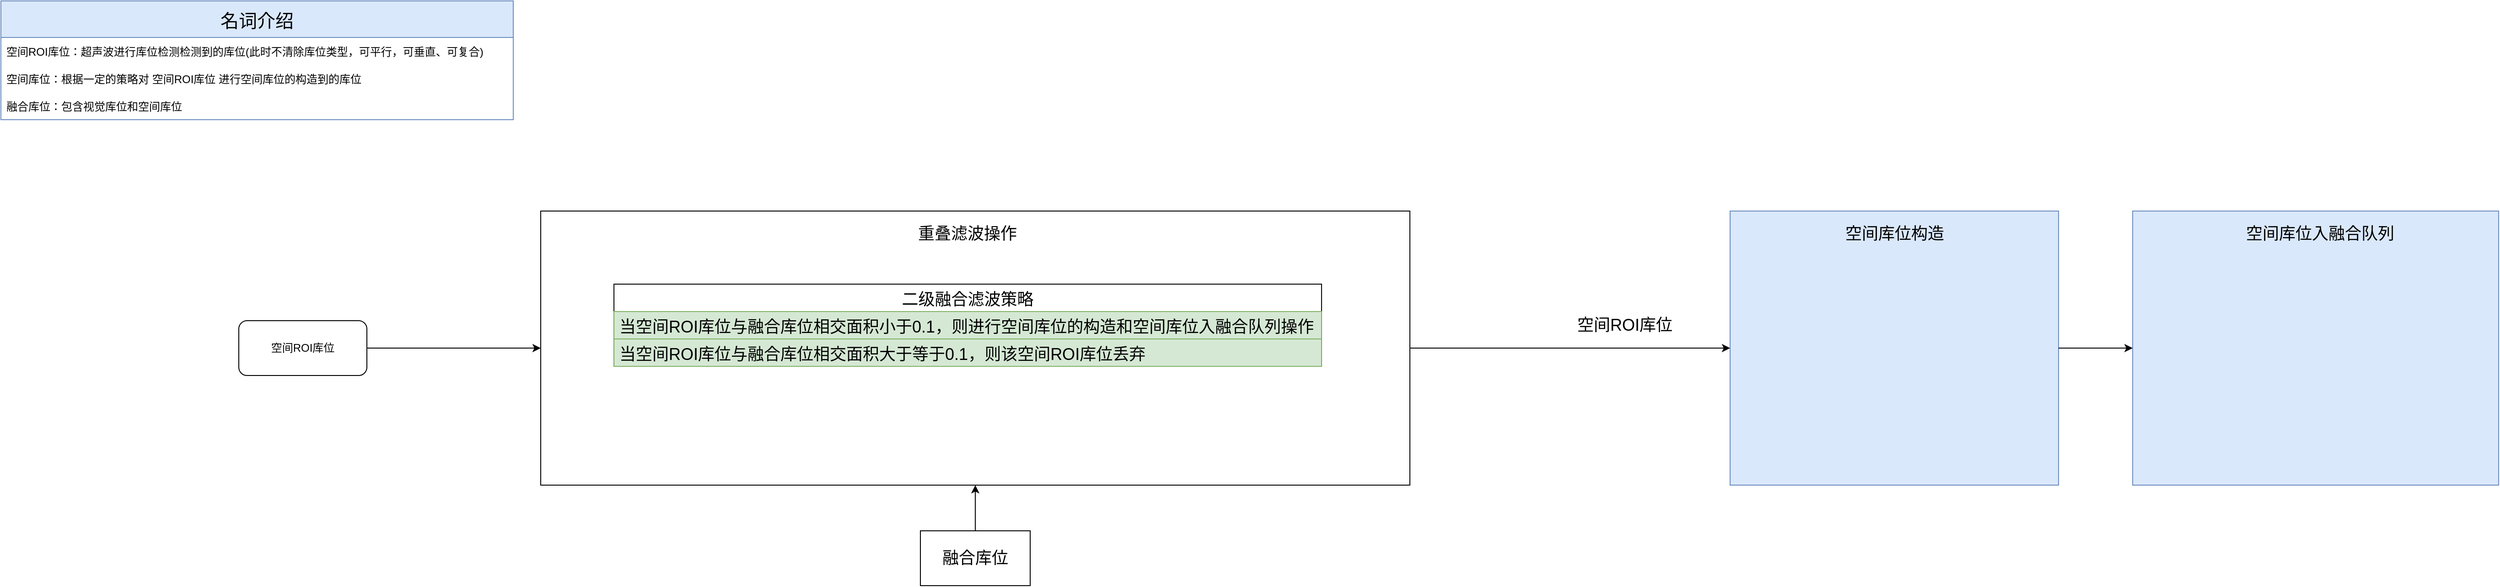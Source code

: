<mxfile version="16.2.4" type="github">
  <diagram id="cVR37ZmWGLsnPl2WjFdK" name="第 1 页">
    <mxGraphModel dx="1483" dy="766" grid="1" gridSize="10" guides="1" tooltips="1" connect="1" arrows="1" fold="1" page="1" pageScale="1" pageWidth="827" pageHeight="1169" math="0" shadow="0">
      <root>
        <mxCell id="0" />
        <mxCell id="1" parent="0" />
        <mxCell id="-53x6ZhHskoMFxqWoibM-1" value="名词介绍" style="swimlane;fontStyle=0;childLayout=stackLayout;horizontal=1;startSize=40;horizontalStack=0;resizeParent=1;resizeParentMax=0;resizeLast=0;collapsible=1;marginBottom=0;fillColor=#dae8fc;strokeColor=#6c8ebf;fontSize=20;" parent="1" vertex="1">
          <mxGeometry x="110" y="370" width="560" height="130" as="geometry" />
        </mxCell>
        <mxCell id="-53x6ZhHskoMFxqWoibM-2" value="空间ROI库位：超声波进行库位检测检测到的库位(此时不清除库位类型，可平行，可垂直、可复合)" style="text;strokeColor=none;fillColor=none;align=left;verticalAlign=middle;spacingLeft=4;spacingRight=4;overflow=hidden;points=[[0,0.5],[1,0.5]];portConstraint=eastwest;rotatable=0;fontStyle=0" parent="-53x6ZhHskoMFxqWoibM-1" vertex="1">
          <mxGeometry y="40" width="560" height="30" as="geometry" />
        </mxCell>
        <mxCell id="-53x6ZhHskoMFxqWoibM-5" value="空间库位：根据一定的策略对 空间ROI库位 进行空间库位的构造到的库位" style="text;strokeColor=none;fillColor=none;align=left;verticalAlign=middle;spacingLeft=4;spacingRight=4;overflow=hidden;points=[[0,0.5],[1,0.5]];portConstraint=eastwest;rotatable=0;fontStyle=0" parent="-53x6ZhHskoMFxqWoibM-1" vertex="1">
          <mxGeometry y="70" width="560" height="30" as="geometry" />
        </mxCell>
        <mxCell id="-53x6ZhHskoMFxqWoibM-4" value="融合库位：包含视觉库位和空间库位" style="text;strokeColor=none;fillColor=none;align=left;verticalAlign=middle;spacingLeft=4;spacingRight=4;overflow=hidden;points=[[0,0.5],[1,0.5]];portConstraint=eastwest;rotatable=0;" parent="-53x6ZhHskoMFxqWoibM-1" vertex="1">
          <mxGeometry y="100" width="560" height="30" as="geometry" />
        </mxCell>
        <mxCell id="vag5pzR2IlvkHYRFwE1v-5" value="" style="group" parent="1" vertex="1" connectable="0">
          <mxGeometry x="700" y="600" width="950" height="300" as="geometry" />
        </mxCell>
        <mxCell id="vag5pzR2IlvkHYRFwE1v-3" value="" style="rounded=0;whiteSpace=wrap;html=1;fontSize=18;" parent="vag5pzR2IlvkHYRFwE1v-5" vertex="1">
          <mxGeometry width="950" height="300" as="geometry" />
        </mxCell>
        <mxCell id="vag5pzR2IlvkHYRFwE1v-4" value="重叠滤波操作" style="text;html=1;strokeColor=none;fillColor=none;align=center;verticalAlign=middle;whiteSpace=wrap;rounded=0;fontSize=18;" parent="vag5pzR2IlvkHYRFwE1v-5" vertex="1">
          <mxGeometry x="248.231" y="10" width="437.046" height="30" as="geometry" />
        </mxCell>
        <mxCell id="vag5pzR2IlvkHYRFwE1v-27" value="二级融合滤波策略" style="swimlane;fontStyle=0;childLayout=stackLayout;horizontal=1;startSize=30;horizontalStack=0;resizeParent=1;resizeParentMax=0;resizeLast=0;collapsible=1;marginBottom=0;fontSize=18;" parent="vag5pzR2IlvkHYRFwE1v-5" vertex="1">
          <mxGeometry x="80.046" y="80" width="773.414" height="90" as="geometry" />
        </mxCell>
        <mxCell id="vag5pzR2IlvkHYRFwE1v-28" value="当空间ROI库位与融合库位相交面积小于0.1，则进行空间库位的构造和空间库位入融合队列操作" style="text;strokeColor=#82b366;fillColor=#d5e8d4;align=left;verticalAlign=middle;spacingLeft=4;spacingRight=4;overflow=hidden;points=[[0,0.5],[1,0.5]];portConstraint=eastwest;rotatable=0;fontSize=18;" parent="vag5pzR2IlvkHYRFwE1v-27" vertex="1">
          <mxGeometry y="30" width="773.414" height="30" as="geometry" />
        </mxCell>
        <mxCell id="vag5pzR2IlvkHYRFwE1v-29" value="当空间ROI库位与融合库位相交面积大于等于0.1，则该空间ROI库位丢弃" style="text;strokeColor=#82b366;fillColor=#d5e8d4;align=left;verticalAlign=middle;spacingLeft=4;spacingRight=4;overflow=hidden;points=[[0,0.5],[1,0.5]];portConstraint=eastwest;rotatable=0;fontSize=18;" parent="vag5pzR2IlvkHYRFwE1v-27" vertex="1">
          <mxGeometry y="60" width="773.414" height="30" as="geometry" />
        </mxCell>
        <mxCell id="vag5pzR2IlvkHYRFwE1v-9" value="" style="group" parent="1" vertex="1" connectable="0">
          <mxGeometry x="2000" y="600" width="359" height="300" as="geometry" />
        </mxCell>
        <mxCell id="vag5pzR2IlvkHYRFwE1v-7" value="" style="rounded=0;whiteSpace=wrap;html=1;fontSize=18;fillColor=#dae8fc;strokeColor=#6c8ebf;" parent="vag5pzR2IlvkHYRFwE1v-9" vertex="1">
          <mxGeometry width="359" height="300" as="geometry" />
        </mxCell>
        <mxCell id="vag5pzR2IlvkHYRFwE1v-8" value="空间库位构造" style="text;html=1;strokeColor=none;fillColor=none;align=center;verticalAlign=middle;whiteSpace=wrap;rounded=0;fontSize=18;" parent="vag5pzR2IlvkHYRFwE1v-9" vertex="1">
          <mxGeometry x="89.5" y="10" width="180" height="30" as="geometry" />
        </mxCell>
        <mxCell id="vag5pzR2IlvkHYRFwE1v-22" value="" style="endArrow=classic;html=1;rounded=0;fontSize=18;exitX=1;exitY=0.5;exitDx=0;exitDy=0;entryX=0;entryY=0.5;entryDx=0;entryDy=0;" parent="1" source="vag5pzR2IlvkHYRFwE1v-3" target="vag5pzR2IlvkHYRFwE1v-7" edge="1">
          <mxGeometry width="50" height="50" relative="1" as="geometry">
            <mxPoint x="1020" y="1100" as="sourcePoint" />
            <mxPoint x="1070" y="1050" as="targetPoint" />
          </mxGeometry>
        </mxCell>
        <mxCell id="vag5pzR2IlvkHYRFwE1v-23" value="空间ROI库位" style="text;html=1;strokeColor=none;fillColor=none;align=center;verticalAlign=middle;whiteSpace=wrap;rounded=0;fontSize=18;" parent="1" vertex="1">
          <mxGeometry x="1830" y="710" width="110" height="30" as="geometry" />
        </mxCell>
        <mxCell id="vag5pzR2IlvkHYRFwE1v-24" value="" style="group" parent="1" vertex="1" connectable="0">
          <mxGeometry x="2440" y="600" width="400" height="300" as="geometry" />
        </mxCell>
        <mxCell id="vag5pzR2IlvkHYRFwE1v-11" value="" style="rounded=0;whiteSpace=wrap;html=1;fontSize=18;fillColor=#dae8fc;strokeColor=#6c8ebf;" parent="vag5pzR2IlvkHYRFwE1v-24" vertex="1">
          <mxGeometry width="400" height="300" as="geometry" />
        </mxCell>
        <mxCell id="vag5pzR2IlvkHYRFwE1v-12" value="空间库位入融合队列" style="text;html=1;strokeColor=none;fillColor=none;align=center;verticalAlign=middle;whiteSpace=wrap;rounded=0;fontSize=18;" parent="vag5pzR2IlvkHYRFwE1v-24" vertex="1">
          <mxGeometry x="90" y="10" width="230" height="30" as="geometry" />
        </mxCell>
        <mxCell id="vag5pzR2IlvkHYRFwE1v-26" style="edgeStyle=orthogonalEdgeStyle;rounded=0;orthogonalLoop=1;jettySize=auto;html=1;fontSize=18;" parent="1" source="vag5pzR2IlvkHYRFwE1v-25" target="vag5pzR2IlvkHYRFwE1v-3" edge="1">
          <mxGeometry relative="1" as="geometry" />
        </mxCell>
        <mxCell id="vag5pzR2IlvkHYRFwE1v-25" value="融合库位" style="rounded=0;whiteSpace=wrap;html=1;fontSize=18;" parent="1" vertex="1">
          <mxGeometry x="1115" y="950" width="120" height="60" as="geometry" />
        </mxCell>
        <mxCell id="vag5pzR2IlvkHYRFwE1v-32" value="" style="endArrow=classic;html=1;rounded=0;fontSize=18;exitX=1;exitY=0.5;exitDx=0;exitDy=0;" parent="1" source="vag5pzR2IlvkHYRFwE1v-7" target="vag5pzR2IlvkHYRFwE1v-11" edge="1">
          <mxGeometry width="50" height="50" relative="1" as="geometry">
            <mxPoint x="2580" y="1080" as="sourcePoint" />
            <mxPoint x="2630" y="1030" as="targetPoint" />
          </mxGeometry>
        </mxCell>
        <mxCell id="wFFDldKNsyOkt9aesf2Q-3" value="" style="group" vertex="1" connectable="0" parent="1">
          <mxGeometry x="370" y="720" width="140" height="60" as="geometry" />
        </mxCell>
        <mxCell id="wFFDldKNsyOkt9aesf2Q-1" value="" style="rounded=1;whiteSpace=wrap;html=1;" vertex="1" parent="wFFDldKNsyOkt9aesf2Q-3">
          <mxGeometry width="140" height="60" as="geometry" />
        </mxCell>
        <mxCell id="wFFDldKNsyOkt9aesf2Q-2" value="空间ROI库位" style="text;html=1;strokeColor=none;fillColor=none;align=center;verticalAlign=middle;whiteSpace=wrap;rounded=0;" vertex="1" parent="wFFDldKNsyOkt9aesf2Q-3">
          <mxGeometry x="25" y="15" width="90" height="30" as="geometry" />
        </mxCell>
        <mxCell id="wFFDldKNsyOkt9aesf2Q-4" style="edgeStyle=orthogonalEdgeStyle;rounded=0;orthogonalLoop=1;jettySize=auto;html=1;entryX=0;entryY=0.5;entryDx=0;entryDy=0;" edge="1" parent="1" source="wFFDldKNsyOkt9aesf2Q-1" target="vag5pzR2IlvkHYRFwE1v-3">
          <mxGeometry relative="1" as="geometry" />
        </mxCell>
      </root>
    </mxGraphModel>
  </diagram>
</mxfile>
